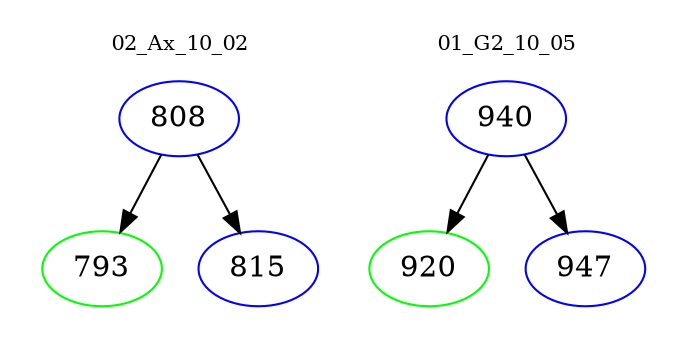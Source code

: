 digraph{
subgraph cluster_0 {
color = white
label = "02_Ax_10_02";
fontsize=10;
T0_808 [label="808", color="blue"]
T0_808 -> T0_793 [color="black"]
T0_793 [label="793", color="green"]
T0_808 -> T0_815 [color="black"]
T0_815 [label="815", color="blue"]
}
subgraph cluster_1 {
color = white
label = "01_G2_10_05";
fontsize=10;
T1_940 [label="940", color="blue"]
T1_940 -> T1_920 [color="black"]
T1_920 [label="920", color="green"]
T1_940 -> T1_947 [color="black"]
T1_947 [label="947", color="blue"]
}
}
